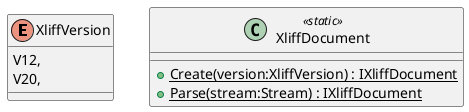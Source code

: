 @startuml
enum XliffVersion {
    V12,
    V20,
}
class XliffDocument <<static>> {
    + {static} Create(version:XliffVersion) : IXliffDocument
    + {static} Parse(stream:Stream) : IXliffDocument
}
@enduml
